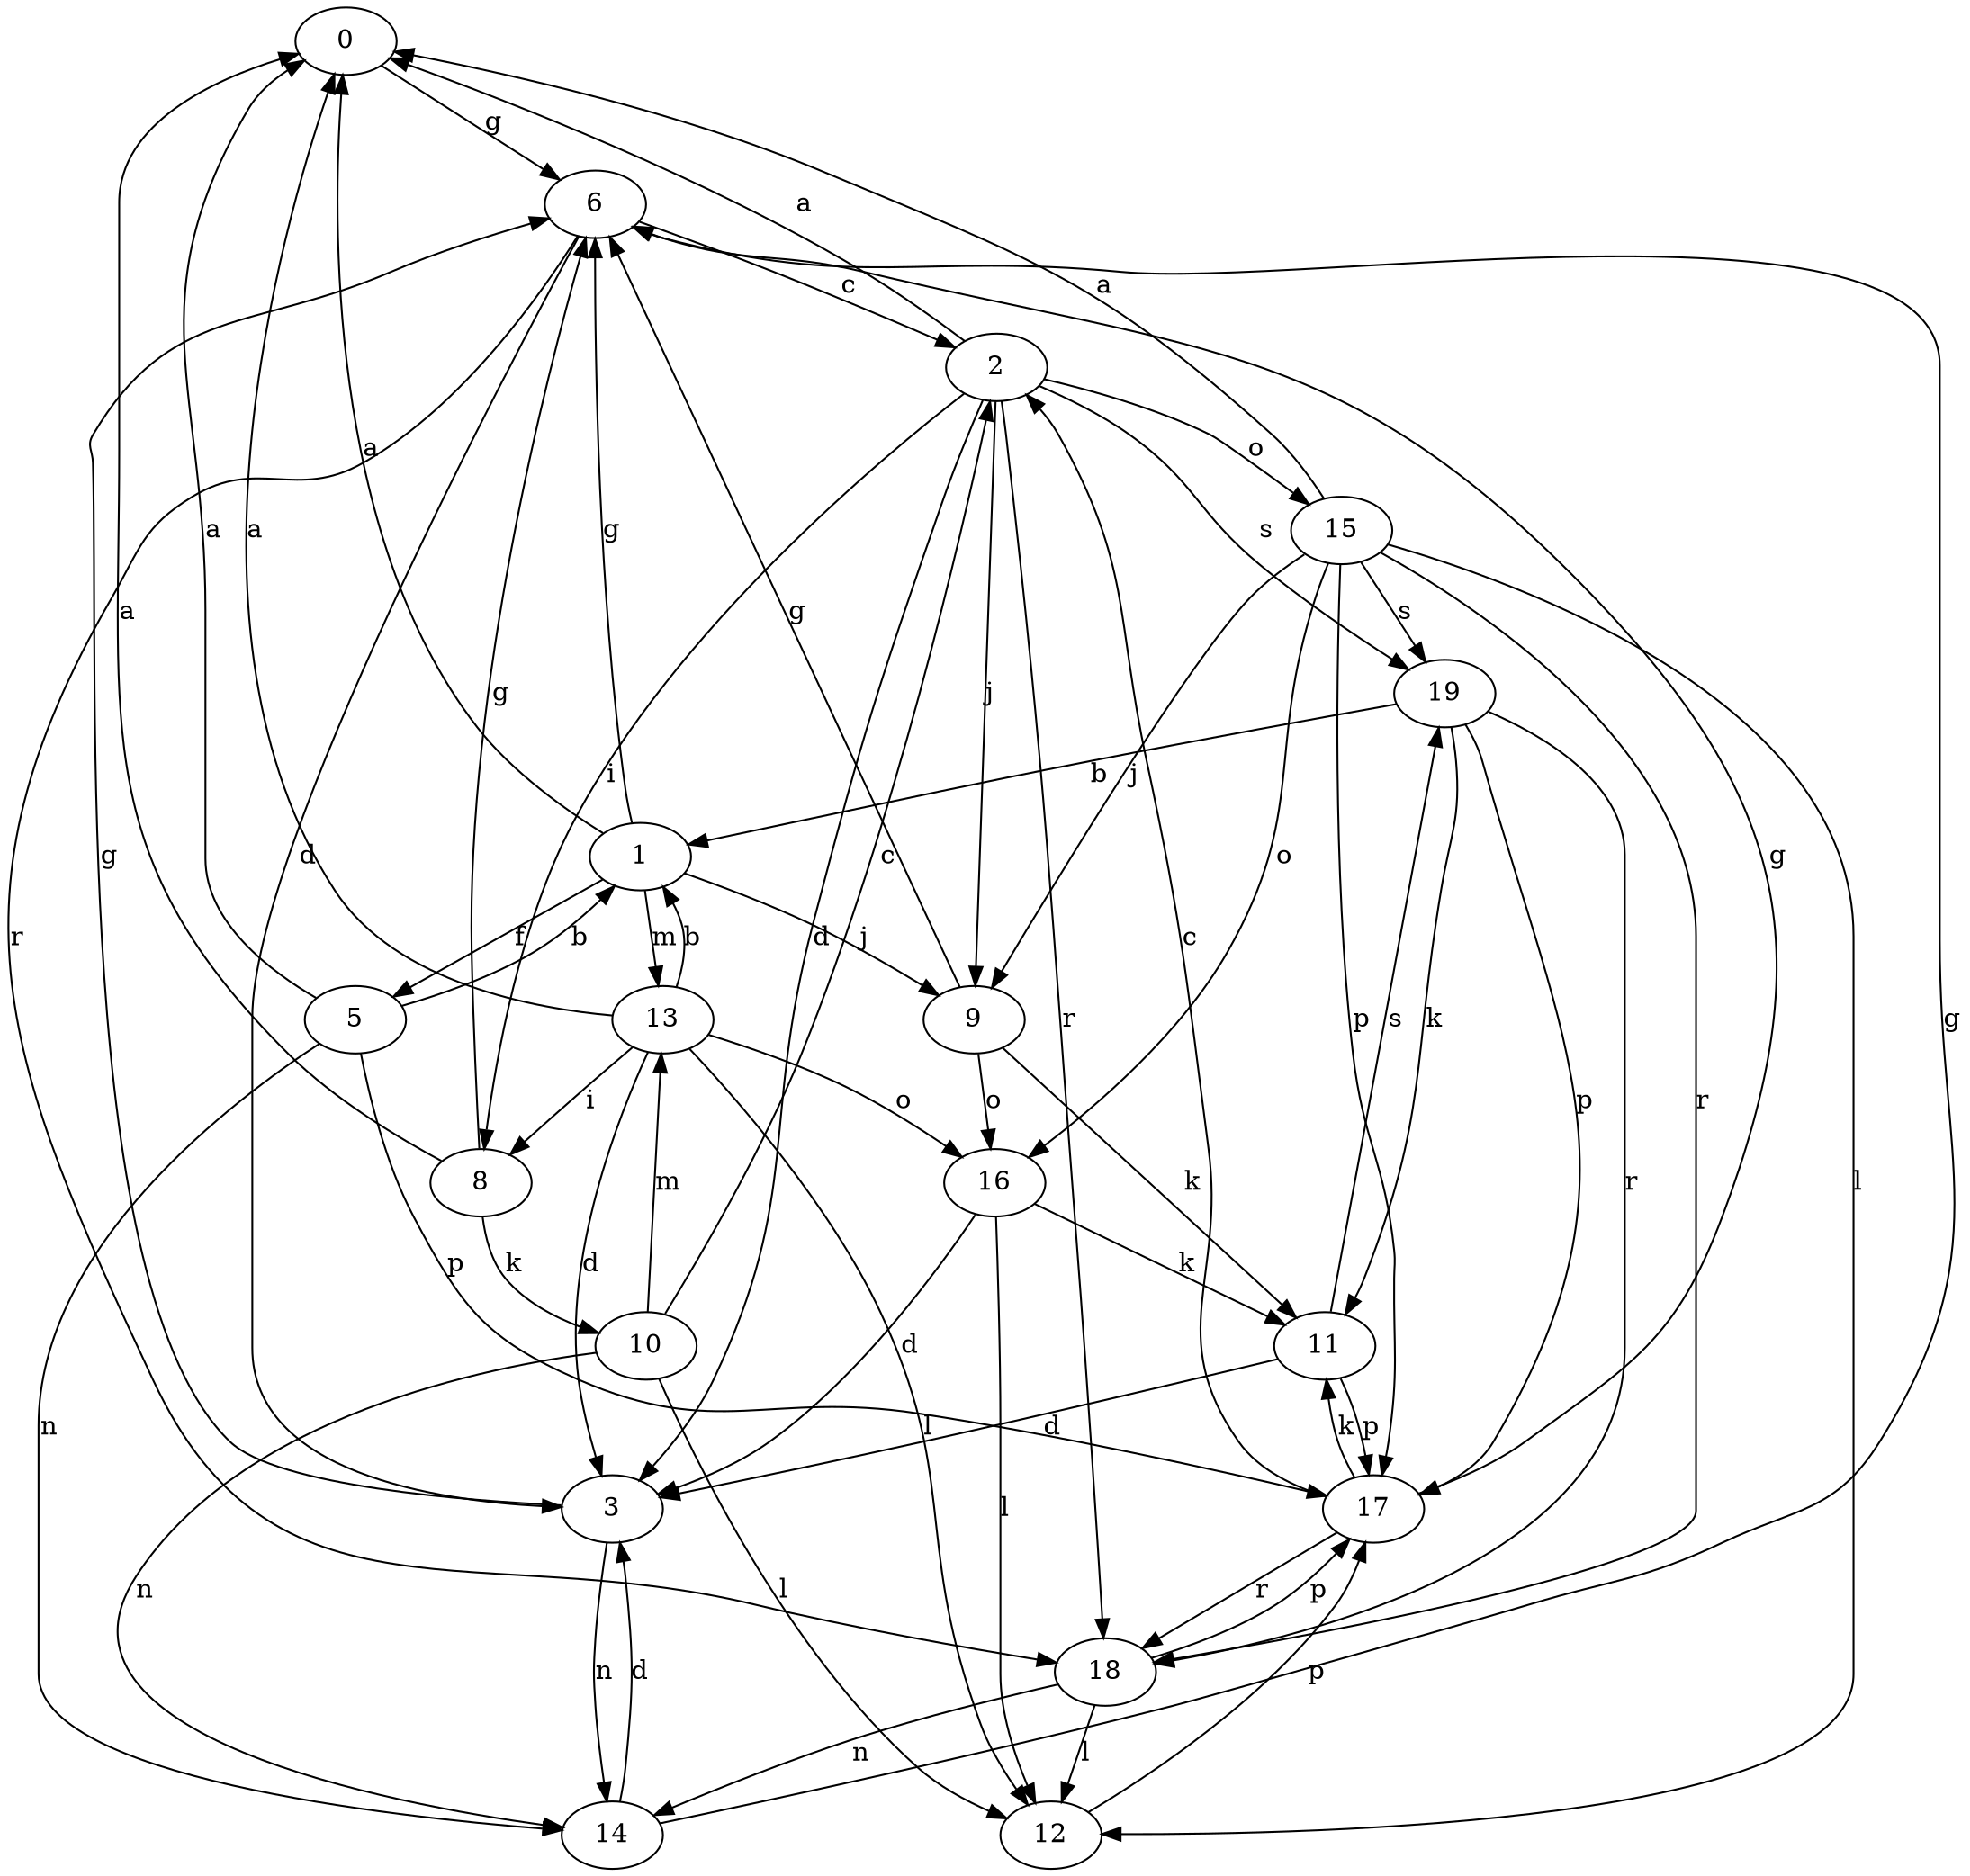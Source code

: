 strict digraph  {
0;
1;
2;
3;
5;
6;
8;
9;
10;
11;
12;
13;
14;
15;
16;
17;
18;
19;
0 -> 6  [label=g];
1 -> 0  [label=a];
1 -> 5  [label=f];
1 -> 6  [label=g];
1 -> 9  [label=j];
1 -> 13  [label=m];
2 -> 0  [label=a];
2 -> 3  [label=d];
2 -> 8  [label=i];
2 -> 9  [label=j];
2 -> 15  [label=o];
2 -> 18  [label=r];
2 -> 19  [label=s];
3 -> 6  [label=g];
3 -> 14  [label=n];
5 -> 0  [label=a];
5 -> 1  [label=b];
5 -> 14  [label=n];
5 -> 17  [label=p];
6 -> 2  [label=c];
6 -> 3  [label=d];
6 -> 18  [label=r];
8 -> 0  [label=a];
8 -> 6  [label=g];
8 -> 10  [label=k];
9 -> 6  [label=g];
9 -> 11  [label=k];
9 -> 16  [label=o];
10 -> 2  [label=c];
10 -> 12  [label=l];
10 -> 13  [label=m];
10 -> 14  [label=n];
11 -> 3  [label=d];
11 -> 17  [label=p];
11 -> 19  [label=s];
12 -> 17  [label=p];
13 -> 0  [label=a];
13 -> 1  [label=b];
13 -> 3  [label=d];
13 -> 8  [label=i];
13 -> 12  [label=l];
13 -> 16  [label=o];
14 -> 3  [label=d];
14 -> 6  [label=g];
15 -> 0  [label=a];
15 -> 9  [label=j];
15 -> 12  [label=l];
15 -> 16  [label=o];
15 -> 17  [label=p];
15 -> 18  [label=r];
15 -> 19  [label=s];
16 -> 3  [label=d];
16 -> 11  [label=k];
16 -> 12  [label=l];
17 -> 2  [label=c];
17 -> 6  [label=g];
17 -> 11  [label=k];
17 -> 18  [label=r];
18 -> 12  [label=l];
18 -> 14  [label=n];
18 -> 17  [label=p];
19 -> 1  [label=b];
19 -> 11  [label=k];
19 -> 17  [label=p];
19 -> 18  [label=r];
}

